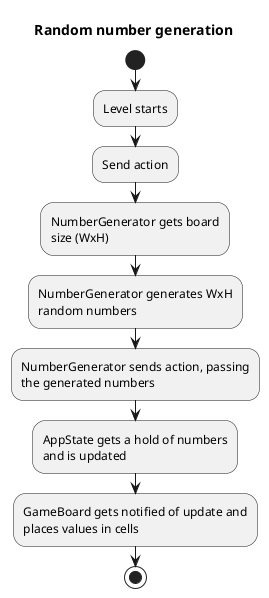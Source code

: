 @startuml

title Random number generation

start
:Level starts;
:Send action;
:NumberGenerator gets board
size (WxH);
:NumberGenerator generates WxH
random numbers;
:NumberGenerator sends action, passing
the generated numbers;
:AppState gets a hold of numbers
and is updated;
:GameBoard gets notified of update and
places values in cells;
stop

@enduml
